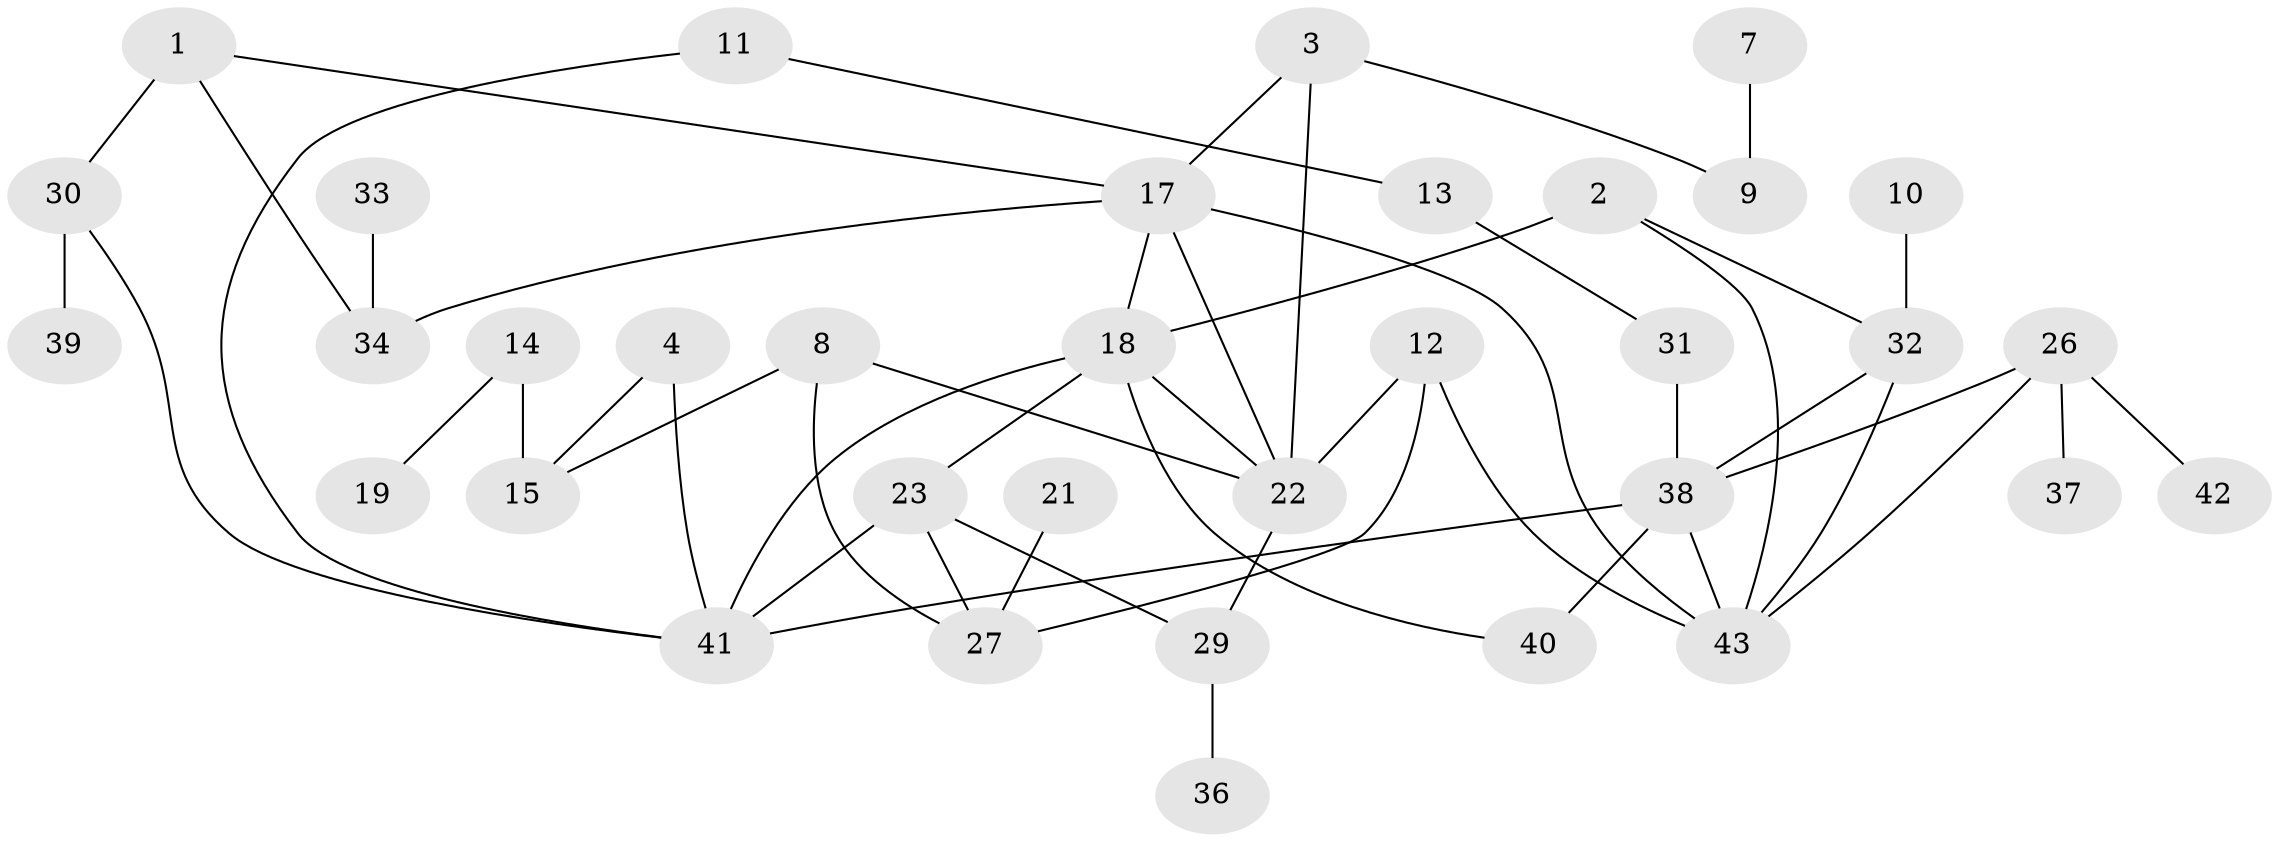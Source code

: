 // original degree distribution, {3: 0.1744186046511628, 2: 0.22093023255813954, 1: 0.3488372093023256, 4: 0.12790697674418605, 5: 0.05813953488372093, 0: 0.05813953488372093, 6: 0.011627906976744186}
// Generated by graph-tools (version 1.1) at 2025/00/03/09/25 03:00:48]
// undirected, 35 vertices, 51 edges
graph export_dot {
graph [start="1"]
  node [color=gray90,style=filled];
  1;
  2;
  3;
  4;
  7;
  8;
  9;
  10;
  11;
  12;
  13;
  14;
  15;
  17;
  18;
  19;
  21;
  22;
  23;
  26;
  27;
  29;
  30;
  31;
  32;
  33;
  34;
  36;
  37;
  38;
  39;
  40;
  41;
  42;
  43;
  1 -- 17 [weight=1.0];
  1 -- 30 [weight=1.0];
  1 -- 34 [weight=1.0];
  2 -- 18 [weight=1.0];
  2 -- 32 [weight=1.0];
  2 -- 43 [weight=1.0];
  3 -- 9 [weight=1.0];
  3 -- 17 [weight=1.0];
  3 -- 22 [weight=1.0];
  4 -- 15 [weight=1.0];
  4 -- 41 [weight=1.0];
  7 -- 9 [weight=1.0];
  8 -- 15 [weight=1.0];
  8 -- 22 [weight=1.0];
  8 -- 27 [weight=1.0];
  10 -- 32 [weight=1.0];
  11 -- 13 [weight=1.0];
  11 -- 41 [weight=1.0];
  12 -- 22 [weight=1.0];
  12 -- 27 [weight=1.0];
  12 -- 43 [weight=1.0];
  13 -- 31 [weight=1.0];
  14 -- 15 [weight=1.0];
  14 -- 19 [weight=1.0];
  17 -- 18 [weight=1.0];
  17 -- 22 [weight=1.0];
  17 -- 34 [weight=1.0];
  17 -- 43 [weight=1.0];
  18 -- 22 [weight=1.0];
  18 -- 23 [weight=1.0];
  18 -- 40 [weight=1.0];
  18 -- 41 [weight=1.0];
  21 -- 27 [weight=1.0];
  22 -- 29 [weight=1.0];
  23 -- 27 [weight=1.0];
  23 -- 29 [weight=1.0];
  23 -- 41 [weight=1.0];
  26 -- 37 [weight=1.0];
  26 -- 38 [weight=1.0];
  26 -- 42 [weight=1.0];
  26 -- 43 [weight=1.0];
  29 -- 36 [weight=1.0];
  30 -- 39 [weight=1.0];
  30 -- 41 [weight=1.0];
  31 -- 38 [weight=1.0];
  32 -- 38 [weight=1.0];
  32 -- 43 [weight=1.0];
  33 -- 34 [weight=1.0];
  38 -- 40 [weight=1.0];
  38 -- 41 [weight=1.0];
  38 -- 43 [weight=1.0];
}
